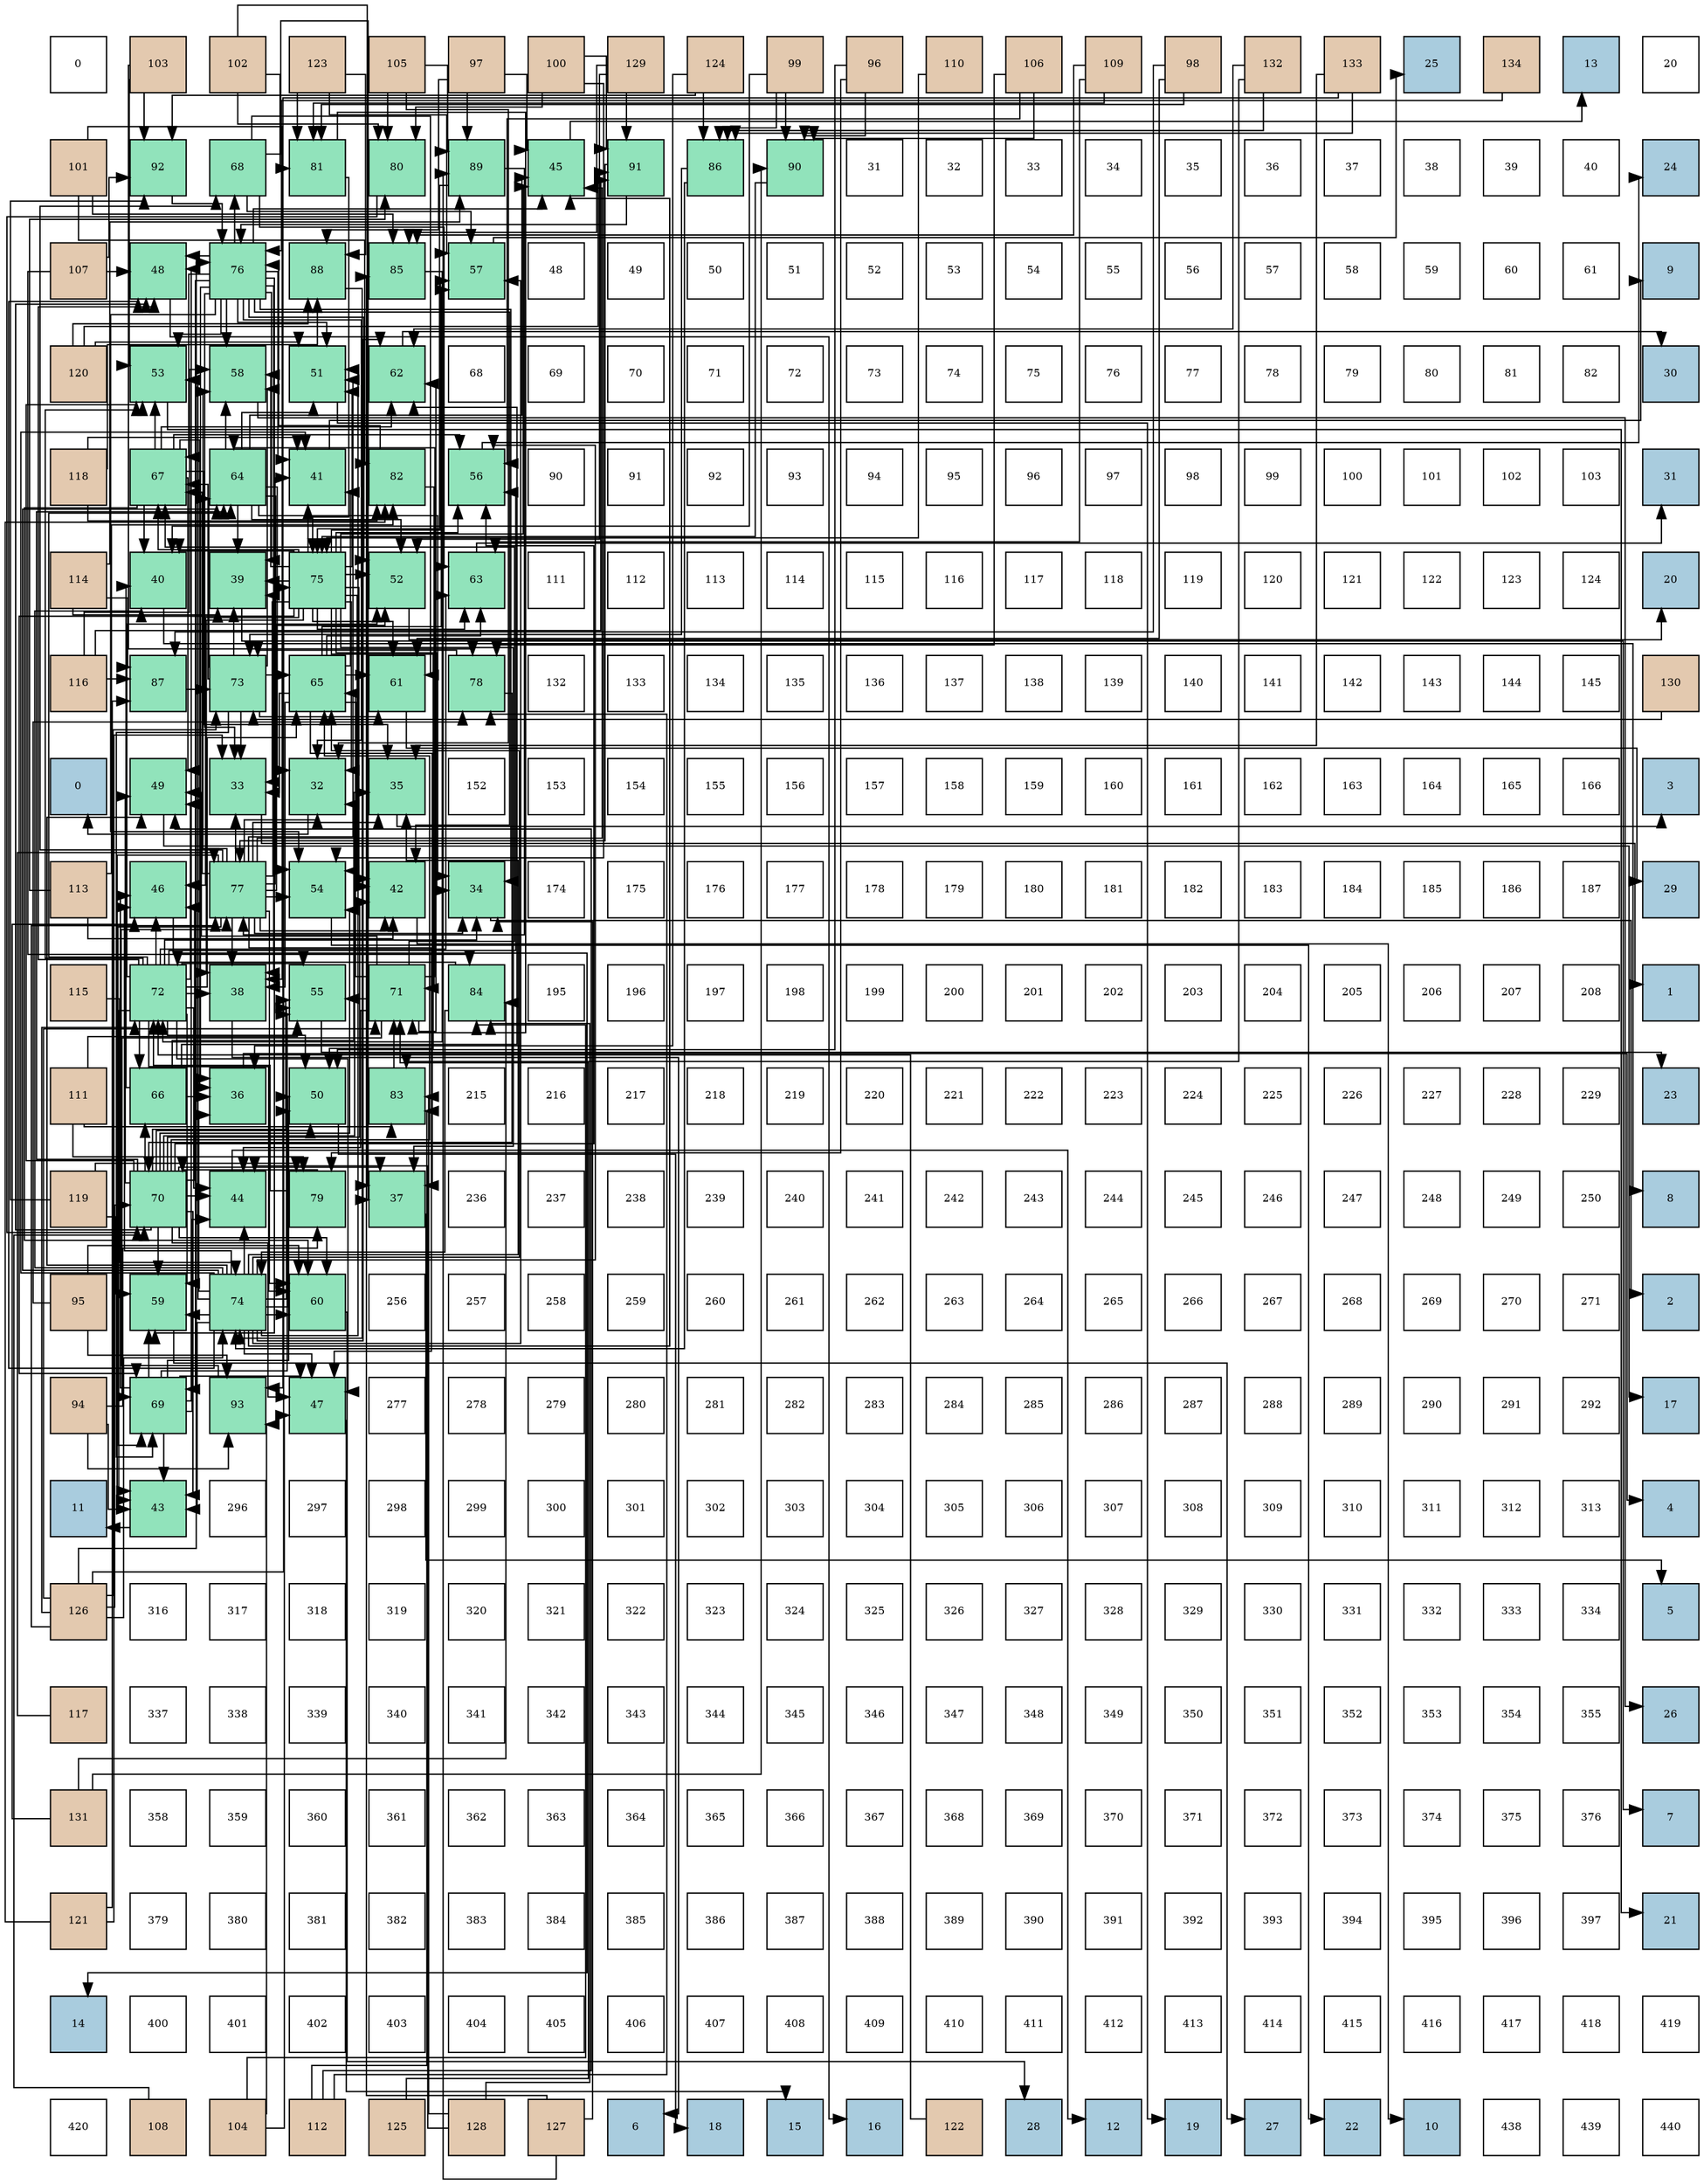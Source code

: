 digraph layout{
 rankdir=TB;
 splines=ortho;
 node [style=filled shape=square fixedsize=true width=0.6];
0[label="0", fontsize=8, fillcolor="#ffffff"];
1[label="103", fontsize=8, fillcolor="#e3c9af"];
2[label="102", fontsize=8, fillcolor="#e3c9af"];
3[label="123", fontsize=8, fillcolor="#e3c9af"];
4[label="105", fontsize=8, fillcolor="#e3c9af"];
5[label="97", fontsize=8, fillcolor="#e3c9af"];
6[label="100", fontsize=8, fillcolor="#e3c9af"];
7[label="129", fontsize=8, fillcolor="#e3c9af"];
8[label="124", fontsize=8, fillcolor="#e3c9af"];
9[label="99", fontsize=8, fillcolor="#e3c9af"];
10[label="96", fontsize=8, fillcolor="#e3c9af"];
11[label="110", fontsize=8, fillcolor="#e3c9af"];
12[label="106", fontsize=8, fillcolor="#e3c9af"];
13[label="109", fontsize=8, fillcolor="#e3c9af"];
14[label="98", fontsize=8, fillcolor="#e3c9af"];
15[label="132", fontsize=8, fillcolor="#e3c9af"];
16[label="133", fontsize=8, fillcolor="#e3c9af"];
17[label="25", fontsize=8, fillcolor="#a9ccde"];
18[label="134", fontsize=8, fillcolor="#e3c9af"];
19[label="13", fontsize=8, fillcolor="#a9ccde"];
20[label="20", fontsize=8, fillcolor="#ffffff"];
21[label="101", fontsize=8, fillcolor="#e3c9af"];
22[label="92", fontsize=8, fillcolor="#91e3bb"];
23[label="68", fontsize=8, fillcolor="#91e3bb"];
24[label="81", fontsize=8, fillcolor="#91e3bb"];
25[label="80", fontsize=8, fillcolor="#91e3bb"];
26[label="89", fontsize=8, fillcolor="#91e3bb"];
27[label="45", fontsize=8, fillcolor="#91e3bb"];
28[label="91", fontsize=8, fillcolor="#91e3bb"];
29[label="86", fontsize=8, fillcolor="#91e3bb"];
30[label="90", fontsize=8, fillcolor="#91e3bb"];
31[label="31", fontsize=8, fillcolor="#ffffff"];
32[label="32", fontsize=8, fillcolor="#ffffff"];
33[label="33", fontsize=8, fillcolor="#ffffff"];
34[label="34", fontsize=8, fillcolor="#ffffff"];
35[label="35", fontsize=8, fillcolor="#ffffff"];
36[label="36", fontsize=8, fillcolor="#ffffff"];
37[label="37", fontsize=8, fillcolor="#ffffff"];
38[label="38", fontsize=8, fillcolor="#ffffff"];
39[label="39", fontsize=8, fillcolor="#ffffff"];
40[label="40", fontsize=8, fillcolor="#ffffff"];
41[label="24", fontsize=8, fillcolor="#a9ccde"];
42[label="107", fontsize=8, fillcolor="#e3c9af"];
43[label="48", fontsize=8, fillcolor="#91e3bb"];
44[label="76", fontsize=8, fillcolor="#91e3bb"];
45[label="88", fontsize=8, fillcolor="#91e3bb"];
46[label="85", fontsize=8, fillcolor="#91e3bb"];
47[label="57", fontsize=8, fillcolor="#91e3bb"];
48[label="48", fontsize=8, fillcolor="#ffffff"];
49[label="49", fontsize=8, fillcolor="#ffffff"];
50[label="50", fontsize=8, fillcolor="#ffffff"];
51[label="51", fontsize=8, fillcolor="#ffffff"];
52[label="52", fontsize=8, fillcolor="#ffffff"];
53[label="53", fontsize=8, fillcolor="#ffffff"];
54[label="54", fontsize=8, fillcolor="#ffffff"];
55[label="55", fontsize=8, fillcolor="#ffffff"];
56[label="56", fontsize=8, fillcolor="#ffffff"];
57[label="57", fontsize=8, fillcolor="#ffffff"];
58[label="58", fontsize=8, fillcolor="#ffffff"];
59[label="59", fontsize=8, fillcolor="#ffffff"];
60[label="60", fontsize=8, fillcolor="#ffffff"];
61[label="61", fontsize=8, fillcolor="#ffffff"];
62[label="9", fontsize=8, fillcolor="#a9ccde"];
63[label="120", fontsize=8, fillcolor="#e3c9af"];
64[label="53", fontsize=8, fillcolor="#91e3bb"];
65[label="58", fontsize=8, fillcolor="#91e3bb"];
66[label="51", fontsize=8, fillcolor="#91e3bb"];
67[label="62", fontsize=8, fillcolor="#91e3bb"];
68[label="68", fontsize=8, fillcolor="#ffffff"];
69[label="69", fontsize=8, fillcolor="#ffffff"];
70[label="70", fontsize=8, fillcolor="#ffffff"];
71[label="71", fontsize=8, fillcolor="#ffffff"];
72[label="72", fontsize=8, fillcolor="#ffffff"];
73[label="73", fontsize=8, fillcolor="#ffffff"];
74[label="74", fontsize=8, fillcolor="#ffffff"];
75[label="75", fontsize=8, fillcolor="#ffffff"];
76[label="76", fontsize=8, fillcolor="#ffffff"];
77[label="77", fontsize=8, fillcolor="#ffffff"];
78[label="78", fontsize=8, fillcolor="#ffffff"];
79[label="79", fontsize=8, fillcolor="#ffffff"];
80[label="80", fontsize=8, fillcolor="#ffffff"];
81[label="81", fontsize=8, fillcolor="#ffffff"];
82[label="82", fontsize=8, fillcolor="#ffffff"];
83[label="30", fontsize=8, fillcolor="#a9ccde"];
84[label="118", fontsize=8, fillcolor="#e3c9af"];
85[label="67", fontsize=8, fillcolor="#91e3bb"];
86[label="64", fontsize=8, fillcolor="#91e3bb"];
87[label="41", fontsize=8, fillcolor="#91e3bb"];
88[label="82", fontsize=8, fillcolor="#91e3bb"];
89[label="56", fontsize=8, fillcolor="#91e3bb"];
90[label="90", fontsize=8, fillcolor="#ffffff"];
91[label="91", fontsize=8, fillcolor="#ffffff"];
92[label="92", fontsize=8, fillcolor="#ffffff"];
93[label="93", fontsize=8, fillcolor="#ffffff"];
94[label="94", fontsize=8, fillcolor="#ffffff"];
95[label="95", fontsize=8, fillcolor="#ffffff"];
96[label="96", fontsize=8, fillcolor="#ffffff"];
97[label="97", fontsize=8, fillcolor="#ffffff"];
98[label="98", fontsize=8, fillcolor="#ffffff"];
99[label="99", fontsize=8, fillcolor="#ffffff"];
100[label="100", fontsize=8, fillcolor="#ffffff"];
101[label="101", fontsize=8, fillcolor="#ffffff"];
102[label="102", fontsize=8, fillcolor="#ffffff"];
103[label="103", fontsize=8, fillcolor="#ffffff"];
104[label="31", fontsize=8, fillcolor="#a9ccde"];
105[label="114", fontsize=8, fillcolor="#e3c9af"];
106[label="40", fontsize=8, fillcolor="#91e3bb"];
107[label="39", fontsize=8, fillcolor="#91e3bb"];
108[label="75", fontsize=8, fillcolor="#91e3bb"];
109[label="52", fontsize=8, fillcolor="#91e3bb"];
110[label="63", fontsize=8, fillcolor="#91e3bb"];
111[label="111", fontsize=8, fillcolor="#ffffff"];
112[label="112", fontsize=8, fillcolor="#ffffff"];
113[label="113", fontsize=8, fillcolor="#ffffff"];
114[label="114", fontsize=8, fillcolor="#ffffff"];
115[label="115", fontsize=8, fillcolor="#ffffff"];
116[label="116", fontsize=8, fillcolor="#ffffff"];
117[label="117", fontsize=8, fillcolor="#ffffff"];
118[label="118", fontsize=8, fillcolor="#ffffff"];
119[label="119", fontsize=8, fillcolor="#ffffff"];
120[label="120", fontsize=8, fillcolor="#ffffff"];
121[label="121", fontsize=8, fillcolor="#ffffff"];
122[label="122", fontsize=8, fillcolor="#ffffff"];
123[label="123", fontsize=8, fillcolor="#ffffff"];
124[label="124", fontsize=8, fillcolor="#ffffff"];
125[label="20", fontsize=8, fillcolor="#a9ccde"];
126[label="116", fontsize=8, fillcolor="#e3c9af"];
127[label="87", fontsize=8, fillcolor="#91e3bb"];
128[label="73", fontsize=8, fillcolor="#91e3bb"];
129[label="65", fontsize=8, fillcolor="#91e3bb"];
130[label="61", fontsize=8, fillcolor="#91e3bb"];
131[label="78", fontsize=8, fillcolor="#91e3bb"];
132[label="132", fontsize=8, fillcolor="#ffffff"];
133[label="133", fontsize=8, fillcolor="#ffffff"];
134[label="134", fontsize=8, fillcolor="#ffffff"];
135[label="135", fontsize=8, fillcolor="#ffffff"];
136[label="136", fontsize=8, fillcolor="#ffffff"];
137[label="137", fontsize=8, fillcolor="#ffffff"];
138[label="138", fontsize=8, fillcolor="#ffffff"];
139[label="139", fontsize=8, fillcolor="#ffffff"];
140[label="140", fontsize=8, fillcolor="#ffffff"];
141[label="141", fontsize=8, fillcolor="#ffffff"];
142[label="142", fontsize=8, fillcolor="#ffffff"];
143[label="143", fontsize=8, fillcolor="#ffffff"];
144[label="144", fontsize=8, fillcolor="#ffffff"];
145[label="145", fontsize=8, fillcolor="#ffffff"];
146[label="130", fontsize=8, fillcolor="#e3c9af"];
147[label="0", fontsize=8, fillcolor="#a9ccde"];
148[label="49", fontsize=8, fillcolor="#91e3bb"];
149[label="33", fontsize=8, fillcolor="#91e3bb"];
150[label="32", fontsize=8, fillcolor="#91e3bb"];
151[label="35", fontsize=8, fillcolor="#91e3bb"];
152[label="152", fontsize=8, fillcolor="#ffffff"];
153[label="153", fontsize=8, fillcolor="#ffffff"];
154[label="154", fontsize=8, fillcolor="#ffffff"];
155[label="155", fontsize=8, fillcolor="#ffffff"];
156[label="156", fontsize=8, fillcolor="#ffffff"];
157[label="157", fontsize=8, fillcolor="#ffffff"];
158[label="158", fontsize=8, fillcolor="#ffffff"];
159[label="159", fontsize=8, fillcolor="#ffffff"];
160[label="160", fontsize=8, fillcolor="#ffffff"];
161[label="161", fontsize=8, fillcolor="#ffffff"];
162[label="162", fontsize=8, fillcolor="#ffffff"];
163[label="163", fontsize=8, fillcolor="#ffffff"];
164[label="164", fontsize=8, fillcolor="#ffffff"];
165[label="165", fontsize=8, fillcolor="#ffffff"];
166[label="166", fontsize=8, fillcolor="#ffffff"];
167[label="3", fontsize=8, fillcolor="#a9ccde"];
168[label="113", fontsize=8, fillcolor="#e3c9af"];
169[label="46", fontsize=8, fillcolor="#91e3bb"];
170[label="77", fontsize=8, fillcolor="#91e3bb"];
171[label="54", fontsize=8, fillcolor="#91e3bb"];
172[label="42", fontsize=8, fillcolor="#91e3bb"];
173[label="34", fontsize=8, fillcolor="#91e3bb"];
174[label="174", fontsize=8, fillcolor="#ffffff"];
175[label="175", fontsize=8, fillcolor="#ffffff"];
176[label="176", fontsize=8, fillcolor="#ffffff"];
177[label="177", fontsize=8, fillcolor="#ffffff"];
178[label="178", fontsize=8, fillcolor="#ffffff"];
179[label="179", fontsize=8, fillcolor="#ffffff"];
180[label="180", fontsize=8, fillcolor="#ffffff"];
181[label="181", fontsize=8, fillcolor="#ffffff"];
182[label="182", fontsize=8, fillcolor="#ffffff"];
183[label="183", fontsize=8, fillcolor="#ffffff"];
184[label="184", fontsize=8, fillcolor="#ffffff"];
185[label="185", fontsize=8, fillcolor="#ffffff"];
186[label="186", fontsize=8, fillcolor="#ffffff"];
187[label="187", fontsize=8, fillcolor="#ffffff"];
188[label="29", fontsize=8, fillcolor="#a9ccde"];
189[label="115", fontsize=8, fillcolor="#e3c9af"];
190[label="72", fontsize=8, fillcolor="#91e3bb"];
191[label="38", fontsize=8, fillcolor="#91e3bb"];
192[label="55", fontsize=8, fillcolor="#91e3bb"];
193[label="71", fontsize=8, fillcolor="#91e3bb"];
194[label="84", fontsize=8, fillcolor="#91e3bb"];
195[label="195", fontsize=8, fillcolor="#ffffff"];
196[label="196", fontsize=8, fillcolor="#ffffff"];
197[label="197", fontsize=8, fillcolor="#ffffff"];
198[label="198", fontsize=8, fillcolor="#ffffff"];
199[label="199", fontsize=8, fillcolor="#ffffff"];
200[label="200", fontsize=8, fillcolor="#ffffff"];
201[label="201", fontsize=8, fillcolor="#ffffff"];
202[label="202", fontsize=8, fillcolor="#ffffff"];
203[label="203", fontsize=8, fillcolor="#ffffff"];
204[label="204", fontsize=8, fillcolor="#ffffff"];
205[label="205", fontsize=8, fillcolor="#ffffff"];
206[label="206", fontsize=8, fillcolor="#ffffff"];
207[label="207", fontsize=8, fillcolor="#ffffff"];
208[label="208", fontsize=8, fillcolor="#ffffff"];
209[label="1", fontsize=8, fillcolor="#a9ccde"];
210[label="111", fontsize=8, fillcolor="#e3c9af"];
211[label="66", fontsize=8, fillcolor="#91e3bb"];
212[label="36", fontsize=8, fillcolor="#91e3bb"];
213[label="50", fontsize=8, fillcolor="#91e3bb"];
214[label="83", fontsize=8, fillcolor="#91e3bb"];
215[label="215", fontsize=8, fillcolor="#ffffff"];
216[label="216", fontsize=8, fillcolor="#ffffff"];
217[label="217", fontsize=8, fillcolor="#ffffff"];
218[label="218", fontsize=8, fillcolor="#ffffff"];
219[label="219", fontsize=8, fillcolor="#ffffff"];
220[label="220", fontsize=8, fillcolor="#ffffff"];
221[label="221", fontsize=8, fillcolor="#ffffff"];
222[label="222", fontsize=8, fillcolor="#ffffff"];
223[label="223", fontsize=8, fillcolor="#ffffff"];
224[label="224", fontsize=8, fillcolor="#ffffff"];
225[label="225", fontsize=8, fillcolor="#ffffff"];
226[label="226", fontsize=8, fillcolor="#ffffff"];
227[label="227", fontsize=8, fillcolor="#ffffff"];
228[label="228", fontsize=8, fillcolor="#ffffff"];
229[label="229", fontsize=8, fillcolor="#ffffff"];
230[label="23", fontsize=8, fillcolor="#a9ccde"];
231[label="119", fontsize=8, fillcolor="#e3c9af"];
232[label="70", fontsize=8, fillcolor="#91e3bb"];
233[label="44", fontsize=8, fillcolor="#91e3bb"];
234[label="79", fontsize=8, fillcolor="#91e3bb"];
235[label="37", fontsize=8, fillcolor="#91e3bb"];
236[label="236", fontsize=8, fillcolor="#ffffff"];
237[label="237", fontsize=8, fillcolor="#ffffff"];
238[label="238", fontsize=8, fillcolor="#ffffff"];
239[label="239", fontsize=8, fillcolor="#ffffff"];
240[label="240", fontsize=8, fillcolor="#ffffff"];
241[label="241", fontsize=8, fillcolor="#ffffff"];
242[label="242", fontsize=8, fillcolor="#ffffff"];
243[label="243", fontsize=8, fillcolor="#ffffff"];
244[label="244", fontsize=8, fillcolor="#ffffff"];
245[label="245", fontsize=8, fillcolor="#ffffff"];
246[label="246", fontsize=8, fillcolor="#ffffff"];
247[label="247", fontsize=8, fillcolor="#ffffff"];
248[label="248", fontsize=8, fillcolor="#ffffff"];
249[label="249", fontsize=8, fillcolor="#ffffff"];
250[label="250", fontsize=8, fillcolor="#ffffff"];
251[label="8", fontsize=8, fillcolor="#a9ccde"];
252[label="95", fontsize=8, fillcolor="#e3c9af"];
253[label="59", fontsize=8, fillcolor="#91e3bb"];
254[label="74", fontsize=8, fillcolor="#91e3bb"];
255[label="60", fontsize=8, fillcolor="#91e3bb"];
256[label="256", fontsize=8, fillcolor="#ffffff"];
257[label="257", fontsize=8, fillcolor="#ffffff"];
258[label="258", fontsize=8, fillcolor="#ffffff"];
259[label="259", fontsize=8, fillcolor="#ffffff"];
260[label="260", fontsize=8, fillcolor="#ffffff"];
261[label="261", fontsize=8, fillcolor="#ffffff"];
262[label="262", fontsize=8, fillcolor="#ffffff"];
263[label="263", fontsize=8, fillcolor="#ffffff"];
264[label="264", fontsize=8, fillcolor="#ffffff"];
265[label="265", fontsize=8, fillcolor="#ffffff"];
266[label="266", fontsize=8, fillcolor="#ffffff"];
267[label="267", fontsize=8, fillcolor="#ffffff"];
268[label="268", fontsize=8, fillcolor="#ffffff"];
269[label="269", fontsize=8, fillcolor="#ffffff"];
270[label="270", fontsize=8, fillcolor="#ffffff"];
271[label="271", fontsize=8, fillcolor="#ffffff"];
272[label="2", fontsize=8, fillcolor="#a9ccde"];
273[label="94", fontsize=8, fillcolor="#e3c9af"];
274[label="69", fontsize=8, fillcolor="#91e3bb"];
275[label="93", fontsize=8, fillcolor="#91e3bb"];
276[label="47", fontsize=8, fillcolor="#91e3bb"];
277[label="277", fontsize=8, fillcolor="#ffffff"];
278[label="278", fontsize=8, fillcolor="#ffffff"];
279[label="279", fontsize=8, fillcolor="#ffffff"];
280[label="280", fontsize=8, fillcolor="#ffffff"];
281[label="281", fontsize=8, fillcolor="#ffffff"];
282[label="282", fontsize=8, fillcolor="#ffffff"];
283[label="283", fontsize=8, fillcolor="#ffffff"];
284[label="284", fontsize=8, fillcolor="#ffffff"];
285[label="285", fontsize=8, fillcolor="#ffffff"];
286[label="286", fontsize=8, fillcolor="#ffffff"];
287[label="287", fontsize=8, fillcolor="#ffffff"];
288[label="288", fontsize=8, fillcolor="#ffffff"];
289[label="289", fontsize=8, fillcolor="#ffffff"];
290[label="290", fontsize=8, fillcolor="#ffffff"];
291[label="291", fontsize=8, fillcolor="#ffffff"];
292[label="292", fontsize=8, fillcolor="#ffffff"];
293[label="17", fontsize=8, fillcolor="#a9ccde"];
294[label="11", fontsize=8, fillcolor="#a9ccde"];
295[label="43", fontsize=8, fillcolor="#91e3bb"];
296[label="296", fontsize=8, fillcolor="#ffffff"];
297[label="297", fontsize=8, fillcolor="#ffffff"];
298[label="298", fontsize=8, fillcolor="#ffffff"];
299[label="299", fontsize=8, fillcolor="#ffffff"];
300[label="300", fontsize=8, fillcolor="#ffffff"];
301[label="301", fontsize=8, fillcolor="#ffffff"];
302[label="302", fontsize=8, fillcolor="#ffffff"];
303[label="303", fontsize=8, fillcolor="#ffffff"];
304[label="304", fontsize=8, fillcolor="#ffffff"];
305[label="305", fontsize=8, fillcolor="#ffffff"];
306[label="306", fontsize=8, fillcolor="#ffffff"];
307[label="307", fontsize=8, fillcolor="#ffffff"];
308[label="308", fontsize=8, fillcolor="#ffffff"];
309[label="309", fontsize=8, fillcolor="#ffffff"];
310[label="310", fontsize=8, fillcolor="#ffffff"];
311[label="311", fontsize=8, fillcolor="#ffffff"];
312[label="312", fontsize=8, fillcolor="#ffffff"];
313[label="313", fontsize=8, fillcolor="#ffffff"];
314[label="4", fontsize=8, fillcolor="#a9ccde"];
315[label="126", fontsize=8, fillcolor="#e3c9af"];
316[label="316", fontsize=8, fillcolor="#ffffff"];
317[label="317", fontsize=8, fillcolor="#ffffff"];
318[label="318", fontsize=8, fillcolor="#ffffff"];
319[label="319", fontsize=8, fillcolor="#ffffff"];
320[label="320", fontsize=8, fillcolor="#ffffff"];
321[label="321", fontsize=8, fillcolor="#ffffff"];
322[label="322", fontsize=8, fillcolor="#ffffff"];
323[label="323", fontsize=8, fillcolor="#ffffff"];
324[label="324", fontsize=8, fillcolor="#ffffff"];
325[label="325", fontsize=8, fillcolor="#ffffff"];
326[label="326", fontsize=8, fillcolor="#ffffff"];
327[label="327", fontsize=8, fillcolor="#ffffff"];
328[label="328", fontsize=8, fillcolor="#ffffff"];
329[label="329", fontsize=8, fillcolor="#ffffff"];
330[label="330", fontsize=8, fillcolor="#ffffff"];
331[label="331", fontsize=8, fillcolor="#ffffff"];
332[label="332", fontsize=8, fillcolor="#ffffff"];
333[label="333", fontsize=8, fillcolor="#ffffff"];
334[label="334", fontsize=8, fillcolor="#ffffff"];
335[label="5", fontsize=8, fillcolor="#a9ccde"];
336[label="117", fontsize=8, fillcolor="#e3c9af"];
337[label="337", fontsize=8, fillcolor="#ffffff"];
338[label="338", fontsize=8, fillcolor="#ffffff"];
339[label="339", fontsize=8, fillcolor="#ffffff"];
340[label="340", fontsize=8, fillcolor="#ffffff"];
341[label="341", fontsize=8, fillcolor="#ffffff"];
342[label="342", fontsize=8, fillcolor="#ffffff"];
343[label="343", fontsize=8, fillcolor="#ffffff"];
344[label="344", fontsize=8, fillcolor="#ffffff"];
345[label="345", fontsize=8, fillcolor="#ffffff"];
346[label="346", fontsize=8, fillcolor="#ffffff"];
347[label="347", fontsize=8, fillcolor="#ffffff"];
348[label="348", fontsize=8, fillcolor="#ffffff"];
349[label="349", fontsize=8, fillcolor="#ffffff"];
350[label="350", fontsize=8, fillcolor="#ffffff"];
351[label="351", fontsize=8, fillcolor="#ffffff"];
352[label="352", fontsize=8, fillcolor="#ffffff"];
353[label="353", fontsize=8, fillcolor="#ffffff"];
354[label="354", fontsize=8, fillcolor="#ffffff"];
355[label="355", fontsize=8, fillcolor="#ffffff"];
356[label="26", fontsize=8, fillcolor="#a9ccde"];
357[label="131", fontsize=8, fillcolor="#e3c9af"];
358[label="358", fontsize=8, fillcolor="#ffffff"];
359[label="359", fontsize=8, fillcolor="#ffffff"];
360[label="360", fontsize=8, fillcolor="#ffffff"];
361[label="361", fontsize=8, fillcolor="#ffffff"];
362[label="362", fontsize=8, fillcolor="#ffffff"];
363[label="363", fontsize=8, fillcolor="#ffffff"];
364[label="364", fontsize=8, fillcolor="#ffffff"];
365[label="365", fontsize=8, fillcolor="#ffffff"];
366[label="366", fontsize=8, fillcolor="#ffffff"];
367[label="367", fontsize=8, fillcolor="#ffffff"];
368[label="368", fontsize=8, fillcolor="#ffffff"];
369[label="369", fontsize=8, fillcolor="#ffffff"];
370[label="370", fontsize=8, fillcolor="#ffffff"];
371[label="371", fontsize=8, fillcolor="#ffffff"];
372[label="372", fontsize=8, fillcolor="#ffffff"];
373[label="373", fontsize=8, fillcolor="#ffffff"];
374[label="374", fontsize=8, fillcolor="#ffffff"];
375[label="375", fontsize=8, fillcolor="#ffffff"];
376[label="376", fontsize=8, fillcolor="#ffffff"];
377[label="7", fontsize=8, fillcolor="#a9ccde"];
378[label="121", fontsize=8, fillcolor="#e3c9af"];
379[label="379", fontsize=8, fillcolor="#ffffff"];
380[label="380", fontsize=8, fillcolor="#ffffff"];
381[label="381", fontsize=8, fillcolor="#ffffff"];
382[label="382", fontsize=8, fillcolor="#ffffff"];
383[label="383", fontsize=8, fillcolor="#ffffff"];
384[label="384", fontsize=8, fillcolor="#ffffff"];
385[label="385", fontsize=8, fillcolor="#ffffff"];
386[label="386", fontsize=8, fillcolor="#ffffff"];
387[label="387", fontsize=8, fillcolor="#ffffff"];
388[label="388", fontsize=8, fillcolor="#ffffff"];
389[label="389", fontsize=8, fillcolor="#ffffff"];
390[label="390", fontsize=8, fillcolor="#ffffff"];
391[label="391", fontsize=8, fillcolor="#ffffff"];
392[label="392", fontsize=8, fillcolor="#ffffff"];
393[label="393", fontsize=8, fillcolor="#ffffff"];
394[label="394", fontsize=8, fillcolor="#ffffff"];
395[label="395", fontsize=8, fillcolor="#ffffff"];
396[label="396", fontsize=8, fillcolor="#ffffff"];
397[label="397", fontsize=8, fillcolor="#ffffff"];
398[label="21", fontsize=8, fillcolor="#a9ccde"];
399[label="14", fontsize=8, fillcolor="#a9ccde"];
400[label="400", fontsize=8, fillcolor="#ffffff"];
401[label="401", fontsize=8, fillcolor="#ffffff"];
402[label="402", fontsize=8, fillcolor="#ffffff"];
403[label="403", fontsize=8, fillcolor="#ffffff"];
404[label="404", fontsize=8, fillcolor="#ffffff"];
405[label="405", fontsize=8, fillcolor="#ffffff"];
406[label="406", fontsize=8, fillcolor="#ffffff"];
407[label="407", fontsize=8, fillcolor="#ffffff"];
408[label="408", fontsize=8, fillcolor="#ffffff"];
409[label="409", fontsize=8, fillcolor="#ffffff"];
410[label="410", fontsize=8, fillcolor="#ffffff"];
411[label="411", fontsize=8, fillcolor="#ffffff"];
412[label="412", fontsize=8, fillcolor="#ffffff"];
413[label="413", fontsize=8, fillcolor="#ffffff"];
414[label="414", fontsize=8, fillcolor="#ffffff"];
415[label="415", fontsize=8, fillcolor="#ffffff"];
416[label="416", fontsize=8, fillcolor="#ffffff"];
417[label="417", fontsize=8, fillcolor="#ffffff"];
418[label="418", fontsize=8, fillcolor="#ffffff"];
419[label="419", fontsize=8, fillcolor="#ffffff"];
420[label="420", fontsize=8, fillcolor="#ffffff"];
421[label="108", fontsize=8, fillcolor="#e3c9af"];
422[label="104", fontsize=8, fillcolor="#e3c9af"];
423[label="112", fontsize=8, fillcolor="#e3c9af"];
424[label="125", fontsize=8, fillcolor="#e3c9af"];
425[label="128", fontsize=8, fillcolor="#e3c9af"];
426[label="127", fontsize=8, fillcolor="#e3c9af"];
427[label="6", fontsize=8, fillcolor="#a9ccde"];
428[label="18", fontsize=8, fillcolor="#a9ccde"];
429[label="15", fontsize=8, fillcolor="#a9ccde"];
430[label="16", fontsize=8, fillcolor="#a9ccde"];
431[label="122", fontsize=8, fillcolor="#e3c9af"];
432[label="28", fontsize=8, fillcolor="#a9ccde"];
433[label="12", fontsize=8, fillcolor="#a9ccde"];
434[label="19", fontsize=8, fillcolor="#a9ccde"];
435[label="27", fontsize=8, fillcolor="#a9ccde"];
436[label="22", fontsize=8, fillcolor="#a9ccde"];
437[label="10", fontsize=8, fillcolor="#a9ccde"];
438[label="438", fontsize=8, fillcolor="#ffffff"];
439[label="439", fontsize=8, fillcolor="#ffffff"];
440[label="440", fontsize=8, fillcolor="#ffffff"];
edge [constraint=false, style=vis];150 -> 147;
149 -> 209;
173 -> 272;
151 -> 167;
212 -> 314;
235 -> 335;
191 -> 427;
107 -> 377;
106 -> 251;
87 -> 62;
172 -> 437;
295 -> 294;
233 -> 433;
27 -> 19;
169 -> 399;
276 -> 429;
43 -> 430;
148 -> 293;
213 -> 428;
66 -> 434;
109 -> 125;
64 -> 398;
171 -> 436;
192 -> 230;
89 -> 41;
47 -> 17;
65 -> 356;
253 -> 435;
255 -> 432;
130 -> 188;
67 -> 83;
110 -> 104;
86 -> 150;
86 -> 173;
86 -> 107;
86 -> 27;
86 -> 66;
86 -> 109;
86 -> 171;
86 -> 65;
129 -> 149;
129 -> 235;
129 -> 191;
129 -> 87;
129 -> 172;
129 -> 47;
129 -> 130;
129 -> 110;
211 -> 151;
211 -> 212;
211 -> 106;
211 -> 67;
85 -> 151;
85 -> 212;
85 -> 106;
85 -> 148;
85 -> 64;
85 -> 89;
85 -> 255;
85 -> 67;
23 -> 235;
23 -> 47;
23 -> 130;
23 -> 110;
274 -> 295;
274 -> 233;
274 -> 169;
274 -> 276;
274 -> 43;
274 -> 213;
274 -> 192;
274 -> 253;
232 -> 150;
232 -> 235;
232 -> 172;
232 -> 295;
232 -> 233;
232 -> 169;
232 -> 276;
232 -> 43;
232 -> 148;
232 -> 213;
232 -> 64;
232 -> 171;
232 -> 192;
232 -> 89;
232 -> 253;
232 -> 255;
232 -> 86;
232 -> 129;
232 -> 211;
193 -> 233;
193 -> 148;
193 -> 192;
193 -> 67;
193 -> 86;
193 -> 129;
193 -> 85;
193 -> 274;
190 -> 173;
190 -> 191;
190 -> 295;
190 -> 233;
190 -> 169;
190 -> 276;
190 -> 43;
190 -> 148;
190 -> 213;
190 -> 109;
190 -> 64;
190 -> 192;
190 -> 89;
190 -> 253;
190 -> 255;
190 -> 110;
190 -> 86;
190 -> 129;
190 -> 211;
128 -> 149;
128 -> 107;
128 -> 65;
128 -> 130;
128 -> 86;
128 -> 129;
128 -> 85;
128 -> 274;
254 -> 151;
254 -> 212;
254 -> 106;
254 -> 87;
254 -> 295;
254 -> 233;
254 -> 27;
254 -> 169;
254 -> 276;
254 -> 43;
254 -> 148;
254 -> 213;
254 -> 66;
254 -> 64;
254 -> 192;
254 -> 89;
254 -> 47;
254 -> 253;
254 -> 255;
254 -> 67;
254 -> 86;
254 -> 129;
108 -> 150;
108 -> 149;
108 -> 173;
108 -> 235;
108 -> 191;
108 -> 107;
108 -> 106;
108 -> 87;
108 -> 172;
108 -> 27;
108 -> 169;
108 -> 213;
108 -> 66;
108 -> 109;
108 -> 171;
108 -> 89;
108 -> 47;
108 -> 65;
108 -> 130;
108 -> 110;
108 -> 85;
108 -> 274;
44 -> 150;
44 -> 149;
44 -> 173;
44 -> 212;
44 -> 191;
44 -> 107;
44 -> 87;
44 -> 172;
44 -> 27;
44 -> 43;
44 -> 66;
44 -> 109;
44 -> 64;
44 -> 171;
44 -> 65;
44 -> 253;
44 -> 85;
44 -> 23;
44 -> 274;
170 -> 150;
170 -> 149;
170 -> 173;
170 -> 151;
170 -> 191;
170 -> 107;
170 -> 87;
170 -> 172;
170 -> 295;
170 -> 27;
170 -> 276;
170 -> 66;
170 -> 109;
170 -> 171;
170 -> 65;
170 -> 255;
170 -> 85;
170 -> 23;
170 -> 274;
131 -> 232;
131 -> 128;
234 -> 232;
234 -> 190;
25 -> 232;
24 -> 193;
24 -> 108;
88 -> 193;
88 -> 44;
214 -> 193;
194 -> 190;
194 -> 254;
46 -> 190;
29 -> 128;
29 -> 254;
127 -> 128;
45 -> 254;
26 -> 108;
26 -> 170;
30 -> 108;
28 -> 44;
28 -> 170;
22 -> 44;
275 -> 170;
273 -> 295;
273 -> 234;
273 -> 275;
252 -> 255;
252 -> 131;
252 -> 275;
10 -> 213;
10 -> 234;
10 -> 30;
5 -> 27;
5 -> 45;
5 -> 26;
14 -> 130;
14 -> 24;
14 -> 127;
9 -> 106;
9 -> 29;
9 -> 30;
6 -> 171;
6 -> 25;
6 -> 28;
21 -> 191;
21 -> 88;
21 -> 46;
2 -> 235;
2 -> 25;
2 -> 24;
1 -> 64;
1 -> 131;
1 -> 22;
422 -> 276;
422 -> 194;
422 -> 275;
4 -> 150;
4 -> 25;
4 -> 26;
12 -> 89;
12 -> 131;
12 -> 30;
42 -> 43;
42 -> 194;
42 -> 22;
421 -> 232;
13 -> 110;
13 -> 24;
13 -> 46;
11 -> 108;
210 -> 192;
210 -> 234;
210 -> 214;
423 -> 148;
423 -> 131;
423 -> 214;
168 -> 172;
168 -> 25;
168 -> 88;
105 -> 107;
105 -> 127;
105 -> 26;
189 -> 254;
126 -> 65;
126 -> 127;
126 -> 28;
336 -> 170;
84 -> 87;
84 -> 88;
84 -> 45;
231 -> 253;
231 -> 234;
231 -> 22;
63 -> 66;
63 -> 45;
63 -> 28;
378 -> 149;
378 -> 88;
378 -> 127;
431 -> 190;
3 -> 47;
3 -> 24;
3 -> 45;
8 -> 212;
8 -> 29;
8 -> 22;
424 -> 193;
315 -> 232;
315 -> 193;
315 -> 190;
315 -> 128;
315 -> 254;
315 -> 108;
315 -> 44;
315 -> 170;
426 -> 173;
426 -> 46;
426 -> 26;
425 -> 233;
425 -> 214;
425 -> 194;
7 -> 109;
7 -> 46;
7 -> 28;
146 -> 128;
357 -> 169;
357 -> 194;
357 -> 30;
15 -> 67;
15 -> 214;
15 -> 29;
16 -> 151;
16 -> 29;
16 -> 275;
18 -> 44;
edge [constraint=true, style=invis];
0 -> 21 -> 42 -> 63 -> 84 -> 105 -> 126 -> 147 -> 168 -> 189 -> 210 -> 231 -> 252 -> 273 -> 294 -> 315 -> 336 -> 357 -> 378 -> 399 -> 420;
1 -> 22 -> 43 -> 64 -> 85 -> 106 -> 127 -> 148 -> 169 -> 190 -> 211 -> 232 -> 253 -> 274 -> 295 -> 316 -> 337 -> 358 -> 379 -> 400 -> 421;
2 -> 23 -> 44 -> 65 -> 86 -> 107 -> 128 -> 149 -> 170 -> 191 -> 212 -> 233 -> 254 -> 275 -> 296 -> 317 -> 338 -> 359 -> 380 -> 401 -> 422;
3 -> 24 -> 45 -> 66 -> 87 -> 108 -> 129 -> 150 -> 171 -> 192 -> 213 -> 234 -> 255 -> 276 -> 297 -> 318 -> 339 -> 360 -> 381 -> 402 -> 423;
4 -> 25 -> 46 -> 67 -> 88 -> 109 -> 130 -> 151 -> 172 -> 193 -> 214 -> 235 -> 256 -> 277 -> 298 -> 319 -> 340 -> 361 -> 382 -> 403 -> 424;
5 -> 26 -> 47 -> 68 -> 89 -> 110 -> 131 -> 152 -> 173 -> 194 -> 215 -> 236 -> 257 -> 278 -> 299 -> 320 -> 341 -> 362 -> 383 -> 404 -> 425;
6 -> 27 -> 48 -> 69 -> 90 -> 111 -> 132 -> 153 -> 174 -> 195 -> 216 -> 237 -> 258 -> 279 -> 300 -> 321 -> 342 -> 363 -> 384 -> 405 -> 426;
7 -> 28 -> 49 -> 70 -> 91 -> 112 -> 133 -> 154 -> 175 -> 196 -> 217 -> 238 -> 259 -> 280 -> 301 -> 322 -> 343 -> 364 -> 385 -> 406 -> 427;
8 -> 29 -> 50 -> 71 -> 92 -> 113 -> 134 -> 155 -> 176 -> 197 -> 218 -> 239 -> 260 -> 281 -> 302 -> 323 -> 344 -> 365 -> 386 -> 407 -> 428;
9 -> 30 -> 51 -> 72 -> 93 -> 114 -> 135 -> 156 -> 177 -> 198 -> 219 -> 240 -> 261 -> 282 -> 303 -> 324 -> 345 -> 366 -> 387 -> 408 -> 429;
10 -> 31 -> 52 -> 73 -> 94 -> 115 -> 136 -> 157 -> 178 -> 199 -> 220 -> 241 -> 262 -> 283 -> 304 -> 325 -> 346 -> 367 -> 388 -> 409 -> 430;
11 -> 32 -> 53 -> 74 -> 95 -> 116 -> 137 -> 158 -> 179 -> 200 -> 221 -> 242 -> 263 -> 284 -> 305 -> 326 -> 347 -> 368 -> 389 -> 410 -> 431;
12 -> 33 -> 54 -> 75 -> 96 -> 117 -> 138 -> 159 -> 180 -> 201 -> 222 -> 243 -> 264 -> 285 -> 306 -> 327 -> 348 -> 369 -> 390 -> 411 -> 432;
13 -> 34 -> 55 -> 76 -> 97 -> 118 -> 139 -> 160 -> 181 -> 202 -> 223 -> 244 -> 265 -> 286 -> 307 -> 328 -> 349 -> 370 -> 391 -> 412 -> 433;
14 -> 35 -> 56 -> 77 -> 98 -> 119 -> 140 -> 161 -> 182 -> 203 -> 224 -> 245 -> 266 -> 287 -> 308 -> 329 -> 350 -> 371 -> 392 -> 413 -> 434;
15 -> 36 -> 57 -> 78 -> 99 -> 120 -> 141 -> 162 -> 183 -> 204 -> 225 -> 246 -> 267 -> 288 -> 309 -> 330 -> 351 -> 372 -> 393 -> 414 -> 435;
16 -> 37 -> 58 -> 79 -> 100 -> 121 -> 142 -> 163 -> 184 -> 205 -> 226 -> 247 -> 268 -> 289 -> 310 -> 331 -> 352 -> 373 -> 394 -> 415 -> 436;
17 -> 38 -> 59 -> 80 -> 101 -> 122 -> 143 -> 164 -> 185 -> 206 -> 227 -> 248 -> 269 -> 290 -> 311 -> 332 -> 353 -> 374 -> 395 -> 416 -> 437;
18 -> 39 -> 60 -> 81 -> 102 -> 123 -> 144 -> 165 -> 186 -> 207 -> 228 -> 249 -> 270 -> 291 -> 312 -> 333 -> 354 -> 375 -> 396 -> 417 -> 438;
19 -> 40 -> 61 -> 82 -> 103 -> 124 -> 145 -> 166 -> 187 -> 208 -> 229 -> 250 -> 271 -> 292 -> 313 -> 334 -> 355 -> 376 -> 397 -> 418 -> 439;
20 -> 41 -> 62 -> 83 -> 104 -> 125 -> 146 -> 167 -> 188 -> 209 -> 230 -> 251 -> 272 -> 293 -> 314 -> 335 -> 356 -> 377 -> 398 -> 419 -> 440;
rank = same {0 -> 1 -> 2 -> 3 -> 4 -> 5 -> 6 -> 7 -> 8 -> 9 -> 10 -> 11 -> 12 -> 13 -> 14 -> 15 -> 16 -> 17 -> 18 -> 19 -> 20};
rank = same {21 -> 22 -> 23 -> 24 -> 25 -> 26 -> 27 -> 28 -> 29 -> 30 -> 31 -> 32 -> 33 -> 34 -> 35 -> 36 -> 37 -> 38 -> 39 -> 40 -> 41};
rank = same {42 -> 43 -> 44 -> 45 -> 46 -> 47 -> 48 -> 49 -> 50 -> 51 -> 52 -> 53 -> 54 -> 55 -> 56 -> 57 -> 58 -> 59 -> 60 -> 61 -> 62};
rank = same {63 -> 64 -> 65 -> 66 -> 67 -> 68 -> 69 -> 70 -> 71 -> 72 -> 73 -> 74 -> 75 -> 76 -> 77 -> 78 -> 79 -> 80 -> 81 -> 82 -> 83};
rank = same {84 -> 85 -> 86 -> 87 -> 88 -> 89 -> 90 -> 91 -> 92 -> 93 -> 94 -> 95 -> 96 -> 97 -> 98 -> 99 -> 100 -> 101 -> 102 -> 103 -> 104};
rank = same {105 -> 106 -> 107 -> 108 -> 109 -> 110 -> 111 -> 112 -> 113 -> 114 -> 115 -> 116 -> 117 -> 118 -> 119 -> 120 -> 121 -> 122 -> 123 -> 124 -> 125};
rank = same {126 -> 127 -> 128 -> 129 -> 130 -> 131 -> 132 -> 133 -> 134 -> 135 -> 136 -> 137 -> 138 -> 139 -> 140 -> 141 -> 142 -> 143 -> 144 -> 145 -> 146};
rank = same {147 -> 148 -> 149 -> 150 -> 151 -> 152 -> 153 -> 154 -> 155 -> 156 -> 157 -> 158 -> 159 -> 160 -> 161 -> 162 -> 163 -> 164 -> 165 -> 166 -> 167};
rank = same {168 -> 169 -> 170 -> 171 -> 172 -> 173 -> 174 -> 175 -> 176 -> 177 -> 178 -> 179 -> 180 -> 181 -> 182 -> 183 -> 184 -> 185 -> 186 -> 187 -> 188};
rank = same {189 -> 190 -> 191 -> 192 -> 193 -> 194 -> 195 -> 196 -> 197 -> 198 -> 199 -> 200 -> 201 -> 202 -> 203 -> 204 -> 205 -> 206 -> 207 -> 208 -> 209};
rank = same {210 -> 211 -> 212 -> 213 -> 214 -> 215 -> 216 -> 217 -> 218 -> 219 -> 220 -> 221 -> 222 -> 223 -> 224 -> 225 -> 226 -> 227 -> 228 -> 229 -> 230};
rank = same {231 -> 232 -> 233 -> 234 -> 235 -> 236 -> 237 -> 238 -> 239 -> 240 -> 241 -> 242 -> 243 -> 244 -> 245 -> 246 -> 247 -> 248 -> 249 -> 250 -> 251};
rank = same {252 -> 253 -> 254 -> 255 -> 256 -> 257 -> 258 -> 259 -> 260 -> 261 -> 262 -> 263 -> 264 -> 265 -> 266 -> 267 -> 268 -> 269 -> 270 -> 271 -> 272};
rank = same {273 -> 274 -> 275 -> 276 -> 277 -> 278 -> 279 -> 280 -> 281 -> 282 -> 283 -> 284 -> 285 -> 286 -> 287 -> 288 -> 289 -> 290 -> 291 -> 292 -> 293};
rank = same {294 -> 295 -> 296 -> 297 -> 298 -> 299 -> 300 -> 301 -> 302 -> 303 -> 304 -> 305 -> 306 -> 307 -> 308 -> 309 -> 310 -> 311 -> 312 -> 313 -> 314};
rank = same {315 -> 316 -> 317 -> 318 -> 319 -> 320 -> 321 -> 322 -> 323 -> 324 -> 325 -> 326 -> 327 -> 328 -> 329 -> 330 -> 331 -> 332 -> 333 -> 334 -> 335};
rank = same {336 -> 337 -> 338 -> 339 -> 340 -> 341 -> 342 -> 343 -> 344 -> 345 -> 346 -> 347 -> 348 -> 349 -> 350 -> 351 -> 352 -> 353 -> 354 -> 355 -> 356};
rank = same {357 -> 358 -> 359 -> 360 -> 361 -> 362 -> 363 -> 364 -> 365 -> 366 -> 367 -> 368 -> 369 -> 370 -> 371 -> 372 -> 373 -> 374 -> 375 -> 376 -> 377};
rank = same {378 -> 379 -> 380 -> 381 -> 382 -> 383 -> 384 -> 385 -> 386 -> 387 -> 388 -> 389 -> 390 -> 391 -> 392 -> 393 -> 394 -> 395 -> 396 -> 397 -> 398};
rank = same {399 -> 400 -> 401 -> 402 -> 403 -> 404 -> 405 -> 406 -> 407 -> 408 -> 409 -> 410 -> 411 -> 412 -> 413 -> 414 -> 415 -> 416 -> 417 -> 418 -> 419};
rank = same {420 -> 421 -> 422 -> 423 -> 424 -> 425 -> 426 -> 427 -> 428 -> 429 -> 430 -> 431 -> 432 -> 433 -> 434 -> 435 -> 436 -> 437 -> 438 -> 439 -> 440};
}